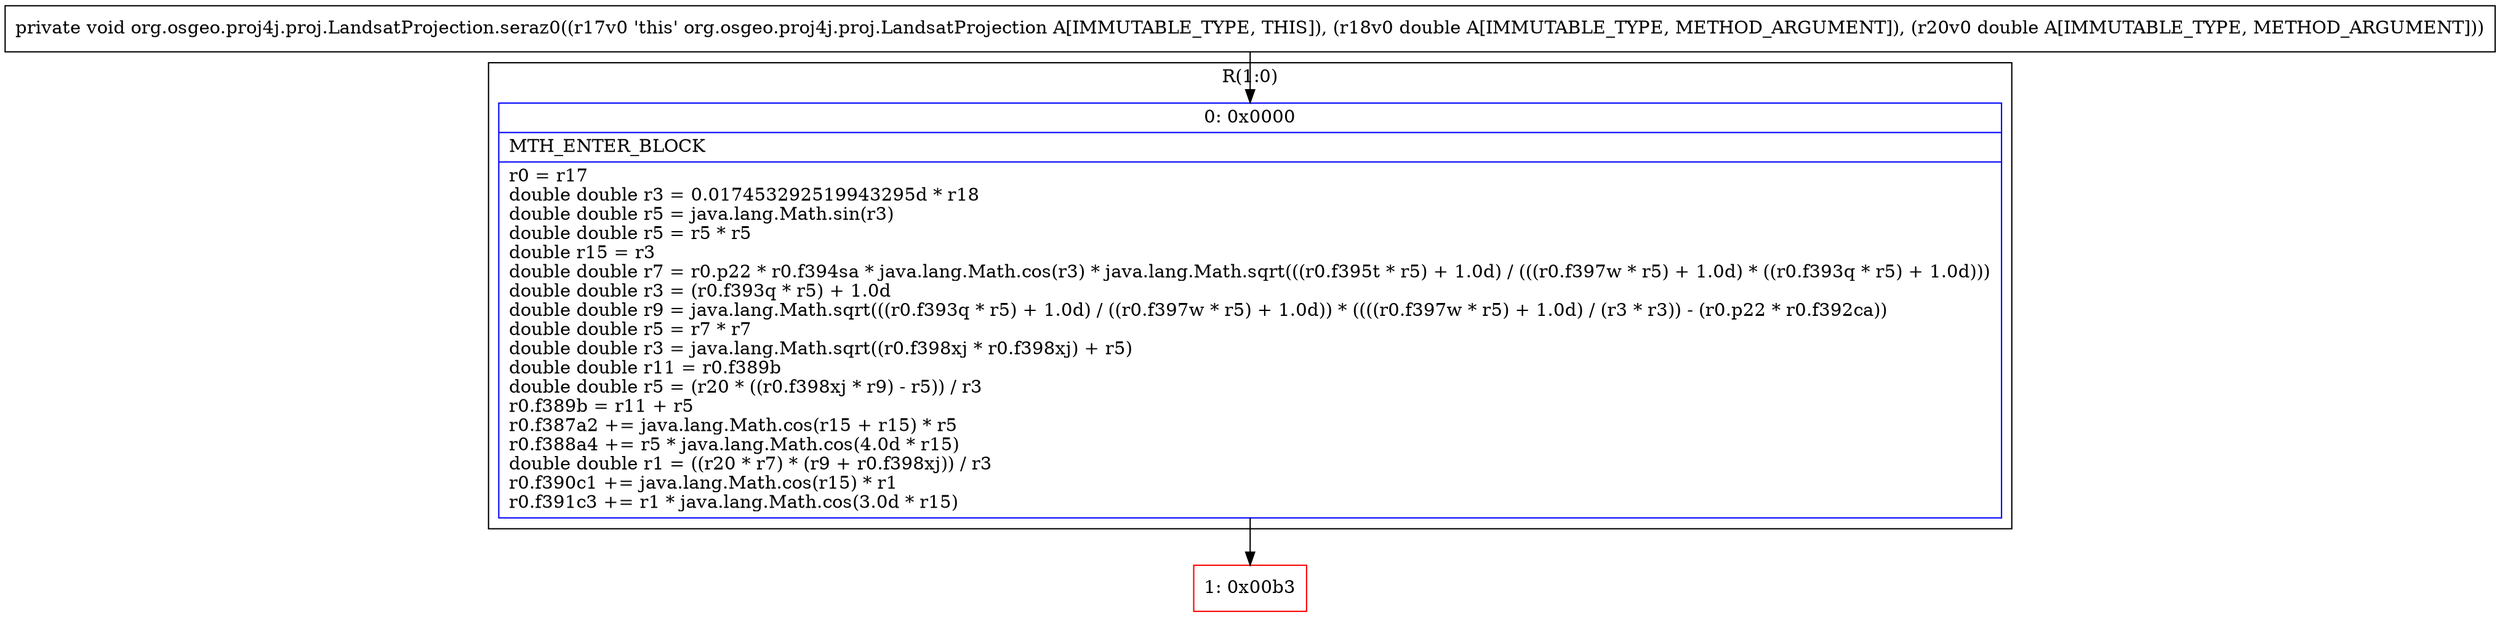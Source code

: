 digraph "CFG fororg.osgeo.proj4j.proj.LandsatProjection.seraz0(DD)V" {
subgraph cluster_Region_392164412 {
label = "R(1:0)";
node [shape=record,color=blue];
Node_0 [shape=record,label="{0\:\ 0x0000|MTH_ENTER_BLOCK\l|r0 = r17\ldouble double r3 = 0.017453292519943295d * r18\ldouble double r5 = java.lang.Math.sin(r3)\ldouble double r5 = r5 * r5\ldouble r15 = r3\ldouble double r7 = r0.p22 * r0.f394sa * java.lang.Math.cos(r3) * java.lang.Math.sqrt(((r0.f395t * r5) + 1.0d) \/ (((r0.f397w * r5) + 1.0d) * ((r0.f393q * r5) + 1.0d)))\ldouble double r3 = (r0.f393q * r5) + 1.0d\ldouble double r9 = java.lang.Math.sqrt(((r0.f393q * r5) + 1.0d) \/ ((r0.f397w * r5) + 1.0d)) * ((((r0.f397w * r5) + 1.0d) \/ (r3 * r3)) \- (r0.p22 * r0.f392ca))\ldouble double r5 = r7 * r7\ldouble double r3 = java.lang.Math.sqrt((r0.f398xj * r0.f398xj) + r5)\ldouble double r11 = r0.f389b\ldouble double r5 = (r20 * ((r0.f398xj * r9) \- r5)) \/ r3\lr0.f389b = r11 + r5\lr0.f387a2 += java.lang.Math.cos(r15 + r15) * r5\lr0.f388a4 += r5 * java.lang.Math.cos(4.0d * r15)\ldouble double r1 = ((r20 * r7) * (r9 + r0.f398xj)) \/ r3\lr0.f390c1 += java.lang.Math.cos(r15) * r1\lr0.f391c3 += r1 * java.lang.Math.cos(3.0d * r15)\l}"];
}
Node_1 [shape=record,color=red,label="{1\:\ 0x00b3}"];
MethodNode[shape=record,label="{private void org.osgeo.proj4j.proj.LandsatProjection.seraz0((r17v0 'this' org.osgeo.proj4j.proj.LandsatProjection A[IMMUTABLE_TYPE, THIS]), (r18v0 double A[IMMUTABLE_TYPE, METHOD_ARGUMENT]), (r20v0 double A[IMMUTABLE_TYPE, METHOD_ARGUMENT])) }"];
MethodNode -> Node_0;
Node_0 -> Node_1;
}

